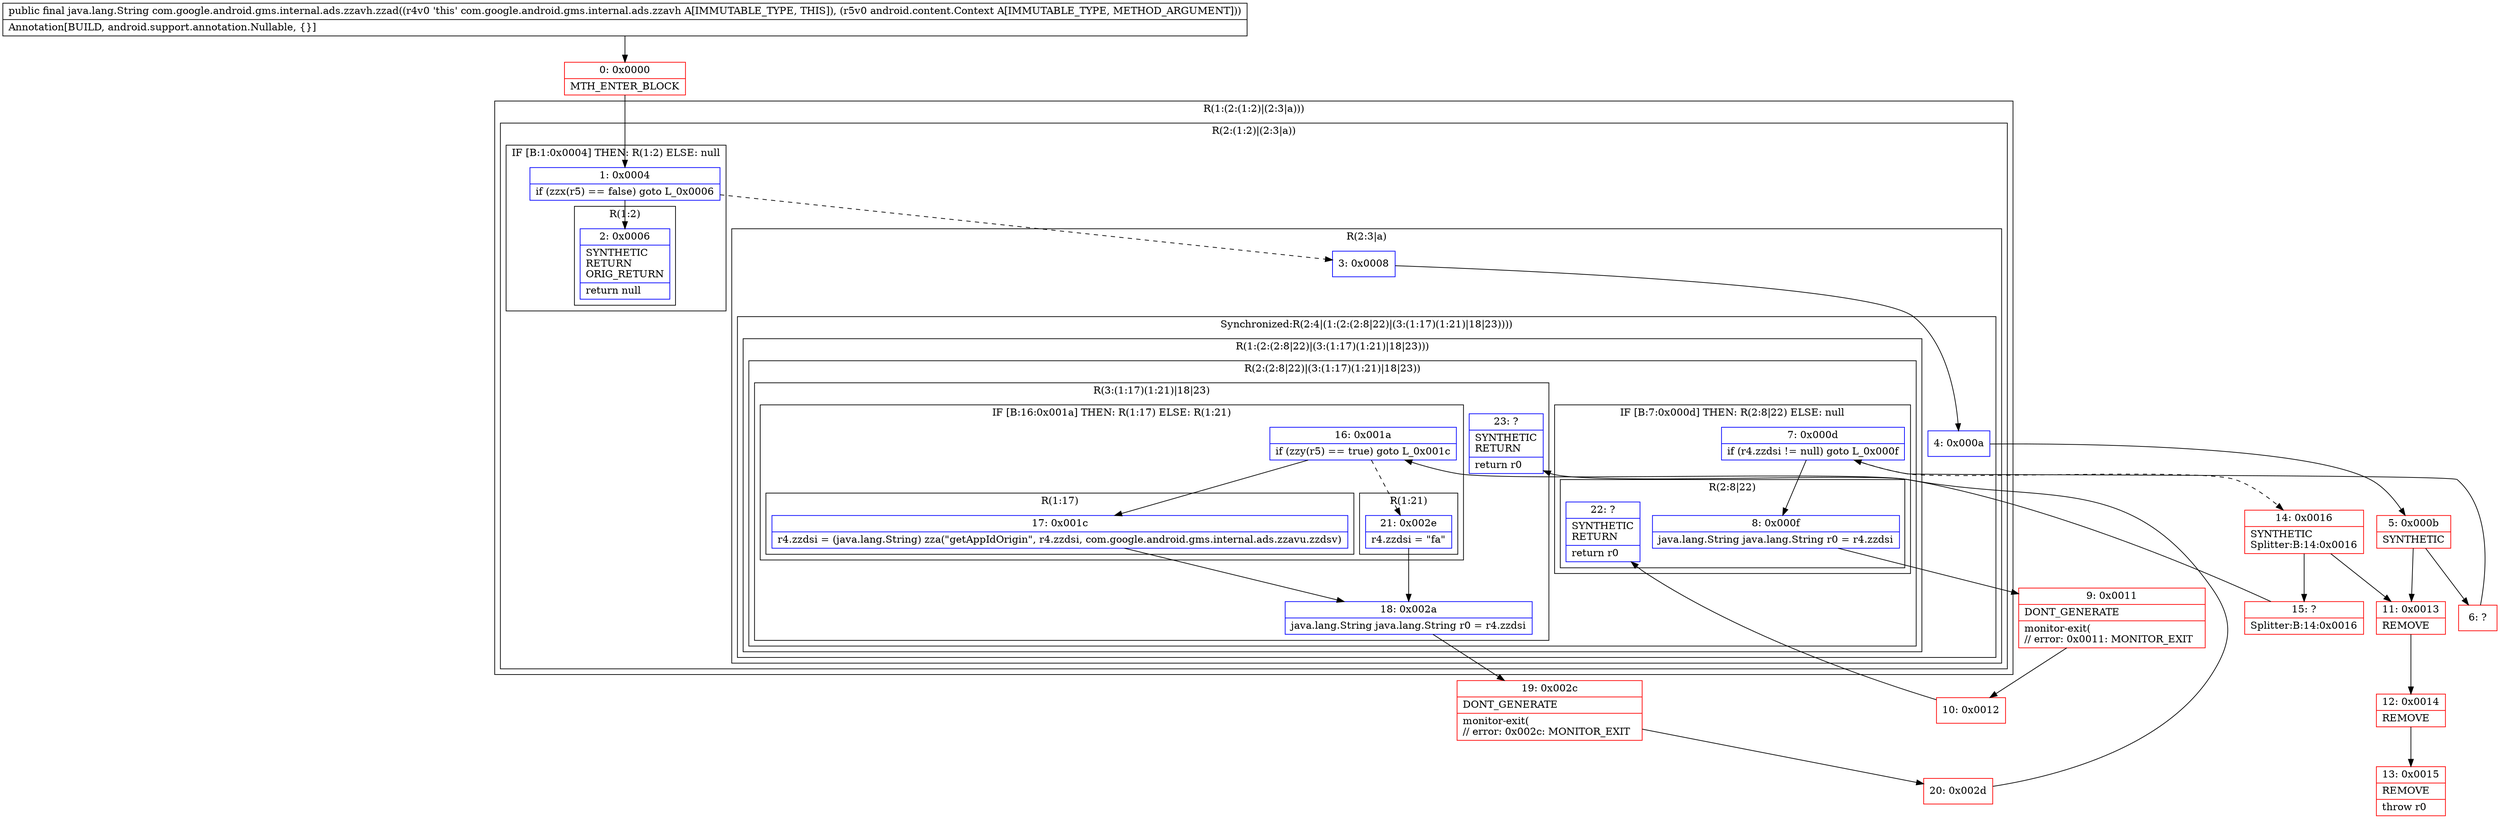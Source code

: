 digraph "CFG forcom.google.android.gms.internal.ads.zzavh.zzad(Landroid\/content\/Context;)Ljava\/lang\/String;" {
subgraph cluster_Region_625758624 {
label = "R(1:(2:(1:2)|(2:3|a)))";
node [shape=record,color=blue];
subgraph cluster_Region_1766255941 {
label = "R(2:(1:2)|(2:3|a))";
node [shape=record,color=blue];
subgraph cluster_IfRegion_1910019984 {
label = "IF [B:1:0x0004] THEN: R(1:2) ELSE: null";
node [shape=record,color=blue];
Node_1 [shape=record,label="{1\:\ 0x0004|if (zzx(r5) == false) goto L_0x0006\l}"];
subgraph cluster_Region_1610128091 {
label = "R(1:2)";
node [shape=record,color=blue];
Node_2 [shape=record,label="{2\:\ 0x0006|SYNTHETIC\lRETURN\lORIG_RETURN\l|return null\l}"];
}
}
subgraph cluster_Region_410911189 {
label = "R(2:3|a)";
node [shape=record,color=blue];
Node_3 [shape=record,label="{3\:\ 0x0008}"];
subgraph cluster_SynchronizedRegion_1183640410 {
label = "Synchronized:R(2:4|(1:(2:(2:8|22)|(3:(1:17)(1:21)|18|23))))";
node [shape=record,color=blue];
Node_4 [shape=record,label="{4\:\ 0x000a}"];
subgraph cluster_Region_1943896076 {
label = "R(1:(2:(2:8|22)|(3:(1:17)(1:21)|18|23)))";
node [shape=record,color=blue];
subgraph cluster_Region_1751708398 {
label = "R(2:(2:8|22)|(3:(1:17)(1:21)|18|23))";
node [shape=record,color=blue];
subgraph cluster_IfRegion_15738527 {
label = "IF [B:7:0x000d] THEN: R(2:8|22) ELSE: null";
node [shape=record,color=blue];
Node_7 [shape=record,label="{7\:\ 0x000d|if (r4.zzdsi != null) goto L_0x000f\l}"];
subgraph cluster_Region_564820084 {
label = "R(2:8|22)";
node [shape=record,color=blue];
Node_8 [shape=record,label="{8\:\ 0x000f|java.lang.String java.lang.String r0 = r4.zzdsi\l}"];
Node_22 [shape=record,label="{22\:\ ?|SYNTHETIC\lRETURN\l|return r0\l}"];
}
}
subgraph cluster_Region_269789123 {
label = "R(3:(1:17)(1:21)|18|23)";
node [shape=record,color=blue];
subgraph cluster_IfRegion_562551776 {
label = "IF [B:16:0x001a] THEN: R(1:17) ELSE: R(1:21)";
node [shape=record,color=blue];
Node_16 [shape=record,label="{16\:\ 0x001a|if (zzy(r5) == true) goto L_0x001c\l}"];
subgraph cluster_Region_1044767292 {
label = "R(1:17)";
node [shape=record,color=blue];
Node_17 [shape=record,label="{17\:\ 0x001c|r4.zzdsi = (java.lang.String) zza(\"getAppIdOrigin\", r4.zzdsi, com.google.android.gms.internal.ads.zzavu.zzdsv)\l}"];
}
subgraph cluster_Region_295016600 {
label = "R(1:21)";
node [shape=record,color=blue];
Node_21 [shape=record,label="{21\:\ 0x002e|r4.zzdsi = \"fa\"\l}"];
}
}
Node_18 [shape=record,label="{18\:\ 0x002a|java.lang.String java.lang.String r0 = r4.zzdsi\l}"];
Node_23 [shape=record,label="{23\:\ ?|SYNTHETIC\lRETURN\l|return r0\l}"];
}
}
}
}
}
}
}
Node_0 [shape=record,color=red,label="{0\:\ 0x0000|MTH_ENTER_BLOCK\l}"];
Node_5 [shape=record,color=red,label="{5\:\ 0x000b|SYNTHETIC\l}"];
Node_6 [shape=record,color=red,label="{6\:\ ?}"];
Node_9 [shape=record,color=red,label="{9\:\ 0x0011|DONT_GENERATE\l|monitor\-exit(\l\/\/ error: 0x0011: MONITOR_EXIT  \l}"];
Node_10 [shape=record,color=red,label="{10\:\ 0x0012}"];
Node_11 [shape=record,color=red,label="{11\:\ 0x0013|REMOVE\l}"];
Node_12 [shape=record,color=red,label="{12\:\ 0x0014|REMOVE\l}"];
Node_13 [shape=record,color=red,label="{13\:\ 0x0015|REMOVE\l|throw r0\l}"];
Node_14 [shape=record,color=red,label="{14\:\ 0x0016|SYNTHETIC\lSplitter:B:14:0x0016\l}"];
Node_15 [shape=record,color=red,label="{15\:\ ?|Splitter:B:14:0x0016\l}"];
Node_19 [shape=record,color=red,label="{19\:\ 0x002c|DONT_GENERATE\l|monitor\-exit(\l\/\/ error: 0x002c: MONITOR_EXIT  \l}"];
Node_20 [shape=record,color=red,label="{20\:\ 0x002d}"];
MethodNode[shape=record,label="{public final java.lang.String com.google.android.gms.internal.ads.zzavh.zzad((r4v0 'this' com.google.android.gms.internal.ads.zzavh A[IMMUTABLE_TYPE, THIS]), (r5v0 android.content.Context A[IMMUTABLE_TYPE, METHOD_ARGUMENT]))  | Annotation[BUILD, android.support.annotation.Nullable, \{\}]\l}"];
MethodNode -> Node_0;
Node_1 -> Node_2;
Node_1 -> Node_3[style=dashed];
Node_3 -> Node_4;
Node_4 -> Node_5;
Node_7 -> Node_8;
Node_7 -> Node_14[style=dashed];
Node_8 -> Node_9;
Node_16 -> Node_17;
Node_16 -> Node_21[style=dashed];
Node_17 -> Node_18;
Node_21 -> Node_18;
Node_18 -> Node_19;
Node_0 -> Node_1;
Node_5 -> Node_6;
Node_5 -> Node_11;
Node_6 -> Node_7;
Node_9 -> Node_10;
Node_10 -> Node_22;
Node_11 -> Node_12;
Node_12 -> Node_13;
Node_14 -> Node_15;
Node_14 -> Node_11;
Node_15 -> Node_16;
Node_19 -> Node_20;
Node_20 -> Node_23;
}

